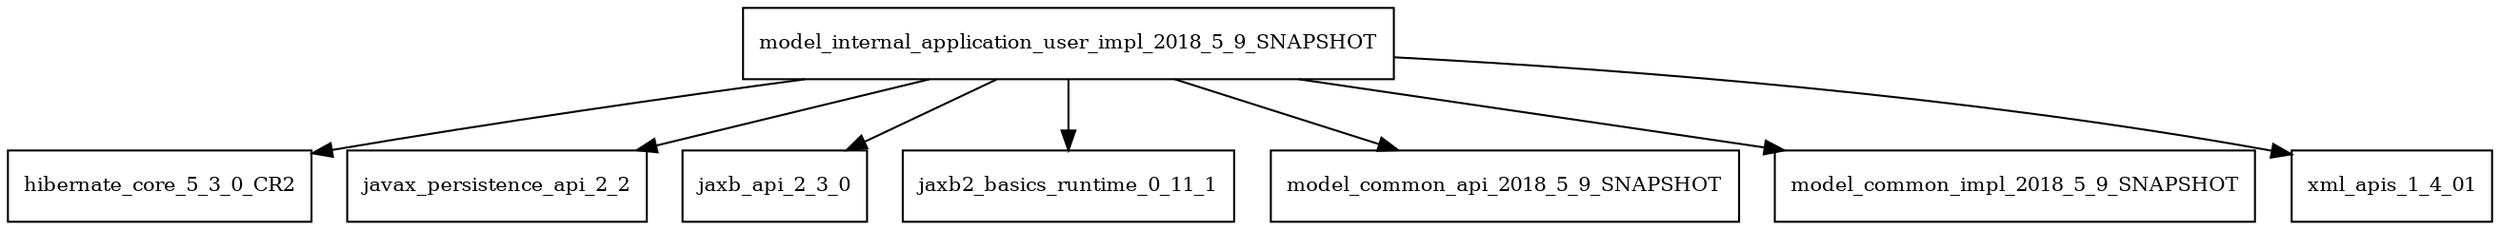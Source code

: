 digraph model_internal_application_user_impl_2018_5_9_SNAPSHOT_dependencies {
  node [shape = box, fontsize=10.0];
  model_internal_application_user_impl_2018_5_9_SNAPSHOT -> hibernate_core_5_3_0_CR2;
  model_internal_application_user_impl_2018_5_9_SNAPSHOT -> javax_persistence_api_2_2;
  model_internal_application_user_impl_2018_5_9_SNAPSHOT -> jaxb_api_2_3_0;
  model_internal_application_user_impl_2018_5_9_SNAPSHOT -> jaxb2_basics_runtime_0_11_1;
  model_internal_application_user_impl_2018_5_9_SNAPSHOT -> model_common_api_2018_5_9_SNAPSHOT;
  model_internal_application_user_impl_2018_5_9_SNAPSHOT -> model_common_impl_2018_5_9_SNAPSHOT;
  model_internal_application_user_impl_2018_5_9_SNAPSHOT -> xml_apis_1_4_01;
}

